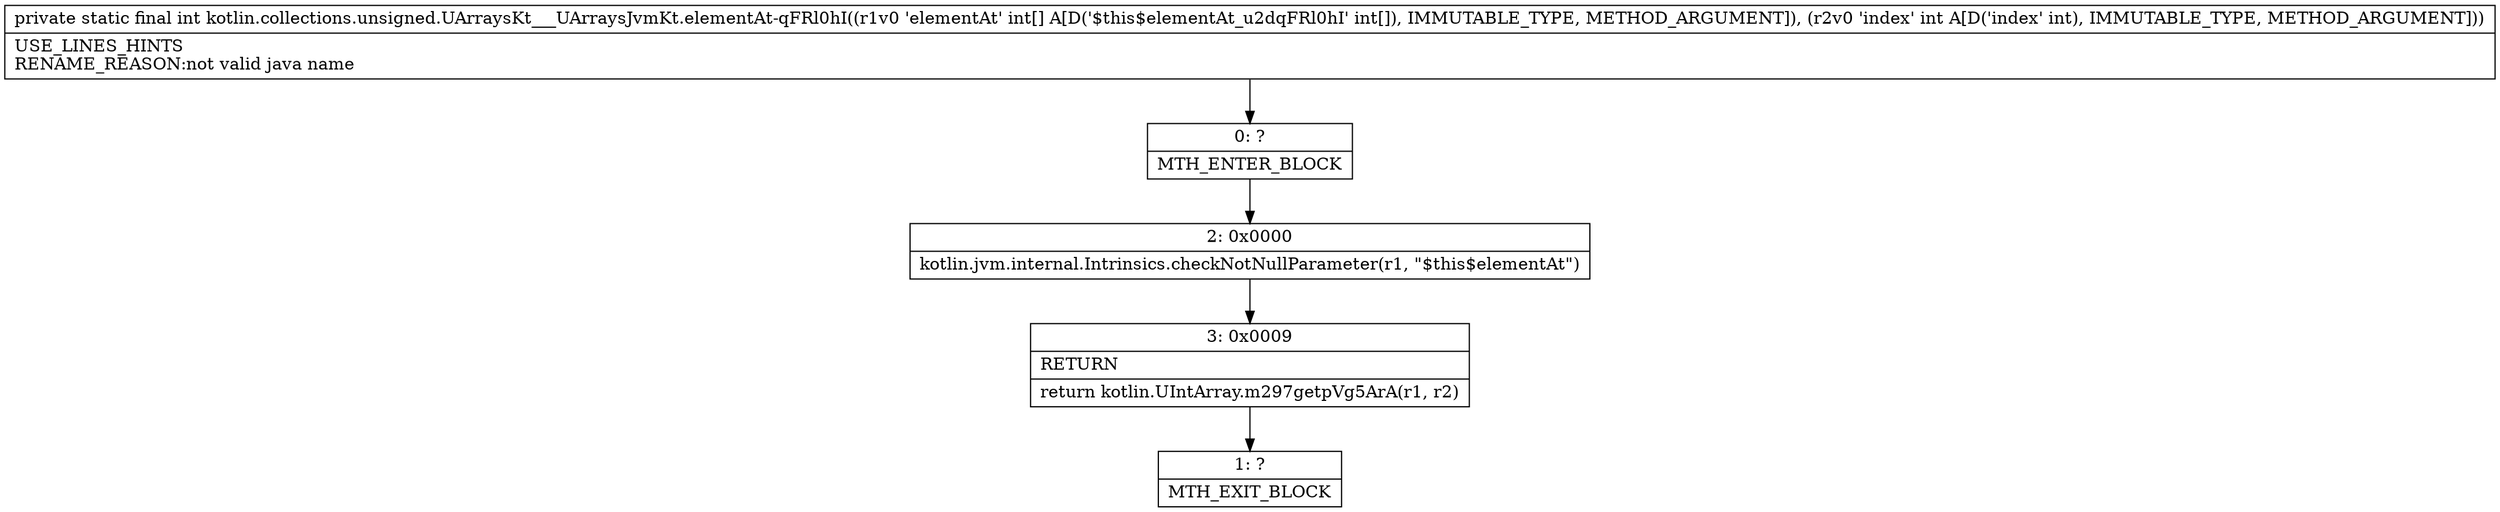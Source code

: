 digraph "CFG forkotlin.collections.unsigned.UArraysKt___UArraysJvmKt.elementAt\-qFRl0hI([II)I" {
Node_0 [shape=record,label="{0\:\ ?|MTH_ENTER_BLOCK\l}"];
Node_2 [shape=record,label="{2\:\ 0x0000|kotlin.jvm.internal.Intrinsics.checkNotNullParameter(r1, \"$this$elementAt\")\l}"];
Node_3 [shape=record,label="{3\:\ 0x0009|RETURN\l|return kotlin.UIntArray.m297getpVg5ArA(r1, r2)\l}"];
Node_1 [shape=record,label="{1\:\ ?|MTH_EXIT_BLOCK\l}"];
MethodNode[shape=record,label="{private static final int kotlin.collections.unsigned.UArraysKt___UArraysJvmKt.elementAt\-qFRl0hI((r1v0 'elementAt' int[] A[D('$this$elementAt_u2dqFRl0hI' int[]), IMMUTABLE_TYPE, METHOD_ARGUMENT]), (r2v0 'index' int A[D('index' int), IMMUTABLE_TYPE, METHOD_ARGUMENT]))  | USE_LINES_HINTS\lRENAME_REASON:not valid java name\l}"];
MethodNode -> Node_0;Node_0 -> Node_2;
Node_2 -> Node_3;
Node_3 -> Node_1;
}

